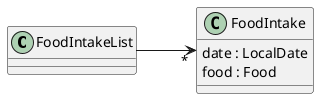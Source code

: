 @startuml
'https://plantuml.com/class-diagram

left to right direction

class FoodIntakeList {
}

class FoodIntake {
  date : LocalDate
  food : Food
}

FoodIntakeList --> "*" FoodIntake
@enduml